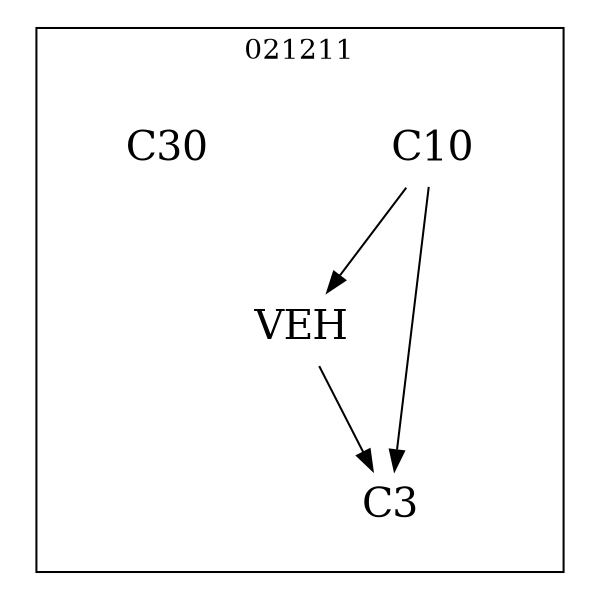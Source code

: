 strict digraph DAGS {
	size = "4,4!" ; ratio ="fill"; subgraph cluster_0{
			labeldoc = "t";
			label = "021211";node	[label= VEH, shape = plaintext, fontsize=20] VEH;node	[label= C3, shape = plaintext, fontsize=20] C3;node	[label= C10, shape = plaintext, fontsize=20] C10;node	[label= C30, shape = plaintext, fontsize=20] C30;
VEH->C3;
C10->VEH;
C10->C3;
	}}
